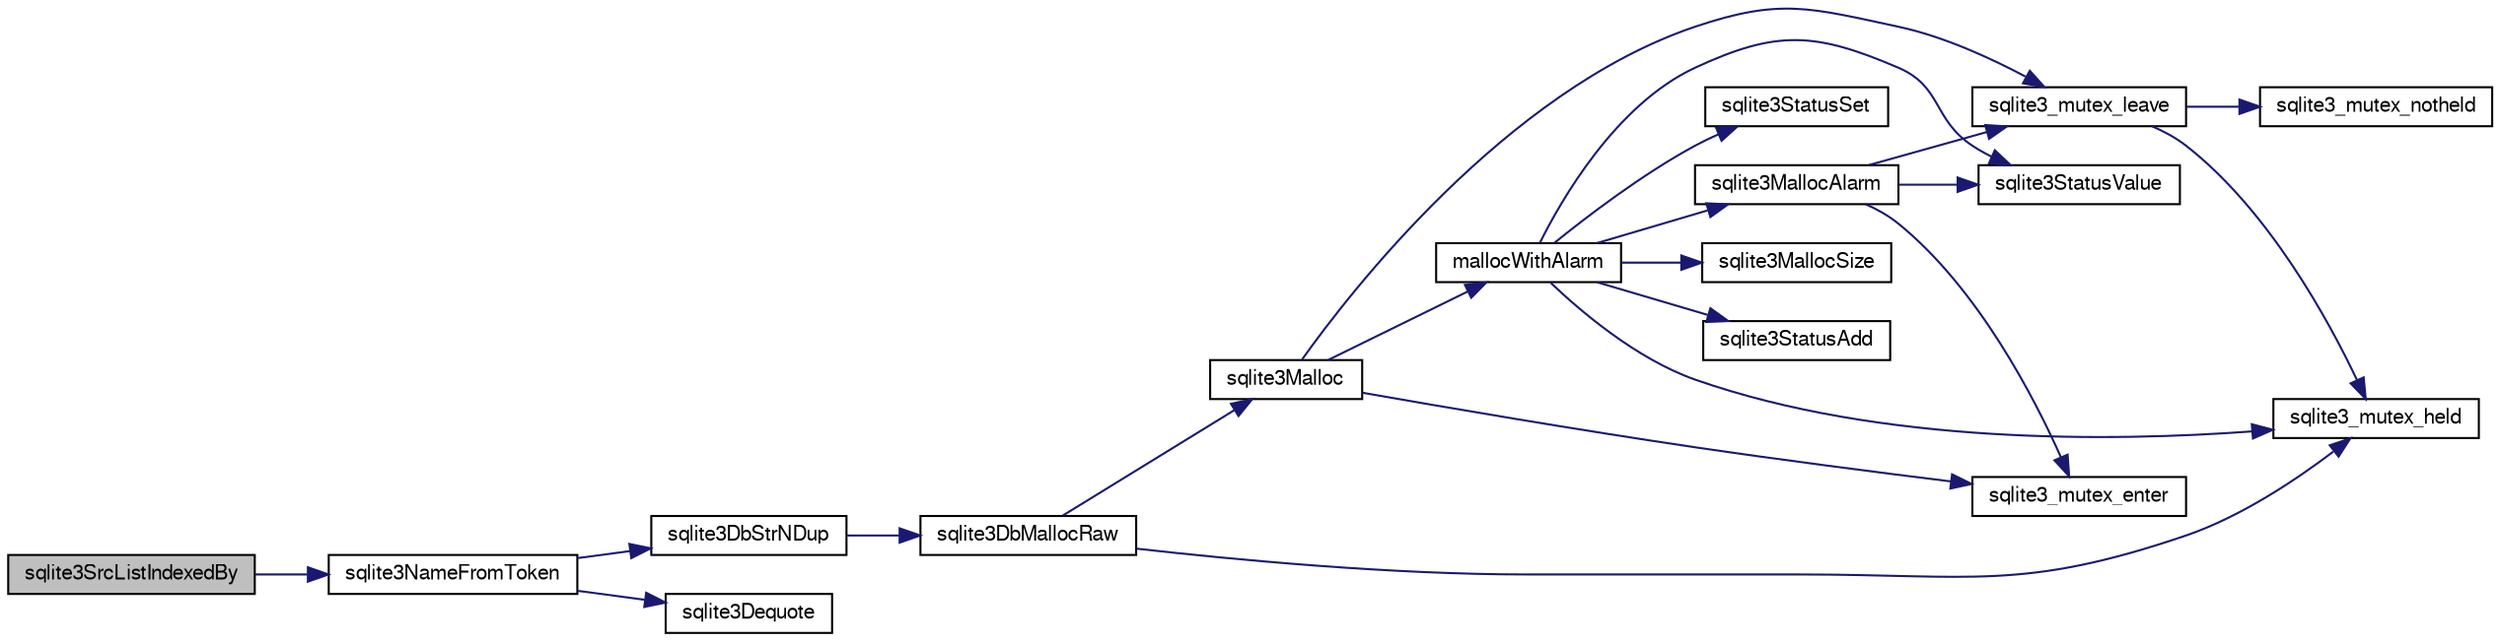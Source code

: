 digraph "sqlite3SrcListIndexedBy"
{
  edge [fontname="FreeSans",fontsize="10",labelfontname="FreeSans",labelfontsize="10"];
  node [fontname="FreeSans",fontsize="10",shape=record];
  rankdir="LR";
  Node706533 [label="sqlite3SrcListIndexedBy",height=0.2,width=0.4,color="black", fillcolor="grey75", style="filled", fontcolor="black"];
  Node706533 -> Node706534 [color="midnightblue",fontsize="10",style="solid",fontname="FreeSans"];
  Node706534 [label="sqlite3NameFromToken",height=0.2,width=0.4,color="black", fillcolor="white", style="filled",URL="$sqlite3_8c.html#a6ba4248ee912d7f5a7a898c5ae46e808"];
  Node706534 -> Node706535 [color="midnightblue",fontsize="10",style="solid",fontname="FreeSans"];
  Node706535 [label="sqlite3DbStrNDup",height=0.2,width=0.4,color="black", fillcolor="white", style="filled",URL="$sqlite3_8c.html#a48e8c757f70cba60fe83ce00ad8de713"];
  Node706535 -> Node706536 [color="midnightblue",fontsize="10",style="solid",fontname="FreeSans"];
  Node706536 [label="sqlite3DbMallocRaw",height=0.2,width=0.4,color="black", fillcolor="white", style="filled",URL="$sqlite3_8c.html#abbe8be0cf7175e11ddc3e2218fad924e"];
  Node706536 -> Node706537 [color="midnightblue",fontsize="10",style="solid",fontname="FreeSans"];
  Node706537 [label="sqlite3_mutex_held",height=0.2,width=0.4,color="black", fillcolor="white", style="filled",URL="$sqlite3_8c.html#acf77da68932b6bc163c5e68547ecc3e7"];
  Node706536 -> Node706538 [color="midnightblue",fontsize="10",style="solid",fontname="FreeSans"];
  Node706538 [label="sqlite3Malloc",height=0.2,width=0.4,color="black", fillcolor="white", style="filled",URL="$sqlite3_8c.html#a361a2eaa846b1885f123abe46f5d8b2b"];
  Node706538 -> Node706539 [color="midnightblue",fontsize="10",style="solid",fontname="FreeSans"];
  Node706539 [label="sqlite3_mutex_enter",height=0.2,width=0.4,color="black", fillcolor="white", style="filled",URL="$sqlite3_8c.html#a1c12cde690bd89f104de5cbad12a6bf5"];
  Node706538 -> Node706540 [color="midnightblue",fontsize="10",style="solid",fontname="FreeSans"];
  Node706540 [label="mallocWithAlarm",height=0.2,width=0.4,color="black", fillcolor="white", style="filled",URL="$sqlite3_8c.html#ab070d5cf8e48ec8a6a43cf025d48598b"];
  Node706540 -> Node706537 [color="midnightblue",fontsize="10",style="solid",fontname="FreeSans"];
  Node706540 -> Node706541 [color="midnightblue",fontsize="10",style="solid",fontname="FreeSans"];
  Node706541 [label="sqlite3StatusSet",height=0.2,width=0.4,color="black", fillcolor="white", style="filled",URL="$sqlite3_8c.html#afec7586c01fcb5ea17dc9d7725a589d9"];
  Node706540 -> Node706542 [color="midnightblue",fontsize="10",style="solid",fontname="FreeSans"];
  Node706542 [label="sqlite3StatusValue",height=0.2,width=0.4,color="black", fillcolor="white", style="filled",URL="$sqlite3_8c.html#a30b8ac296c6e200c1fa57708d52c6ef6"];
  Node706540 -> Node706543 [color="midnightblue",fontsize="10",style="solid",fontname="FreeSans"];
  Node706543 [label="sqlite3MallocAlarm",height=0.2,width=0.4,color="black", fillcolor="white", style="filled",URL="$sqlite3_8c.html#ada66988e8471d1198f3219c062377508"];
  Node706543 -> Node706542 [color="midnightblue",fontsize="10",style="solid",fontname="FreeSans"];
  Node706543 -> Node706544 [color="midnightblue",fontsize="10",style="solid",fontname="FreeSans"];
  Node706544 [label="sqlite3_mutex_leave",height=0.2,width=0.4,color="black", fillcolor="white", style="filled",URL="$sqlite3_8c.html#a5838d235601dbd3c1fa993555c6bcc93"];
  Node706544 -> Node706537 [color="midnightblue",fontsize="10",style="solid",fontname="FreeSans"];
  Node706544 -> Node706545 [color="midnightblue",fontsize="10",style="solid",fontname="FreeSans"];
  Node706545 [label="sqlite3_mutex_notheld",height=0.2,width=0.4,color="black", fillcolor="white", style="filled",URL="$sqlite3_8c.html#a83967c837c1c000d3b5adcfaa688f5dc"];
  Node706543 -> Node706539 [color="midnightblue",fontsize="10",style="solid",fontname="FreeSans"];
  Node706540 -> Node706546 [color="midnightblue",fontsize="10",style="solid",fontname="FreeSans"];
  Node706546 [label="sqlite3MallocSize",height=0.2,width=0.4,color="black", fillcolor="white", style="filled",URL="$sqlite3_8c.html#acf5d2a5f35270bafb050bd2def576955"];
  Node706540 -> Node706547 [color="midnightblue",fontsize="10",style="solid",fontname="FreeSans"];
  Node706547 [label="sqlite3StatusAdd",height=0.2,width=0.4,color="black", fillcolor="white", style="filled",URL="$sqlite3_8c.html#afa029f93586aeab4cc85360905dae9cd"];
  Node706538 -> Node706544 [color="midnightblue",fontsize="10",style="solid",fontname="FreeSans"];
  Node706534 -> Node706548 [color="midnightblue",fontsize="10",style="solid",fontname="FreeSans"];
  Node706548 [label="sqlite3Dequote",height=0.2,width=0.4,color="black", fillcolor="white", style="filled",URL="$sqlite3_8c.html#a7b0ccb71d60de662cbb09755454dee5d"];
}
